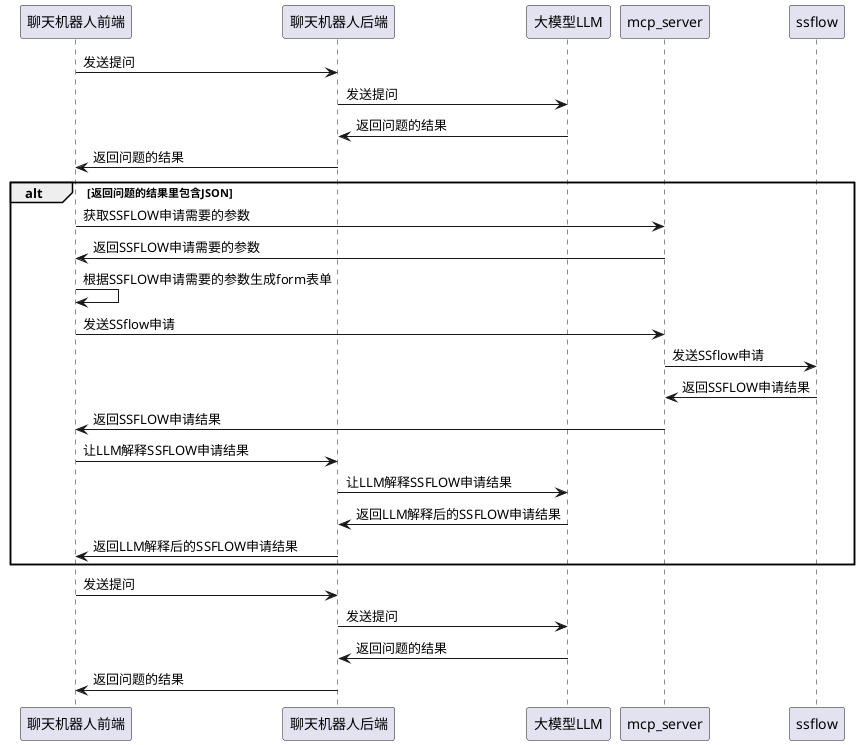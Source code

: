 @startuml
聊天机器人前端  -> 聊天机器人后端 : 发送提问
聊天机器人后端  -> 大模型LLM : 发送提问
大模型LLM      -> 聊天机器人后端 : 返回问题的结果
聊天机器人后端  -> 聊天机器人前端 : 返回问题的结果
alt 返回问题的结果里包含JSON
    聊天机器人前端    -> mcp_server:  获取SSFLOW申请需要的参数
    mcp_server      -> 聊天机器人前端: 返回SSFLOW申请需要的参数
    聊天机器人前端  -> 聊天机器人前端: 根据SSFLOW申请需要的参数生成form表单
    聊天机器人前端    -> mcp_server:  发送SSflow申请
    mcp_server      -> ssflow: 发送SSflow申请
    ssflow          -> mcp_server: 返回SSFLOW申请结果
    mcp_server      -> 聊天机器人前端 : 返回SSFLOW申请结果
    聊天机器人前端  -> 聊天机器人后端 : 让LLM解释SSFLOW申请结果
    聊天机器人后端  -> 大模型LLM : 让LLM解释SSFLOW申请结果
    大模型LLM      -> 聊天机器人后端 : 返回LLM解释后的SSFLOW申请结果
    聊天机器人后端  -> 聊天机器人前端 : 返回LLM解释后的SSFLOW申请结果
' else 返回问题的结果里不包含JSON
'    聊天机器人前端  -> 聊天机器人后端 : 发送提问
'    聊天机器人后端  -> 大模型LLM : 发送提问
'    大模型LLM      -> 聊天机器人后端 : 返回问题的结果
'    聊天机器人后端  -> 聊天机器人前端 : 返回问题的结果
end
聊天机器人前端  -> 聊天机器人后端 : 发送提问
聊天机器人后端  -> 大模型LLM : 发送提问
大模型LLM      -> 聊天机器人后端 : 返回问题的结果
聊天机器人后端  -> 聊天机器人前端 : 返回问题的结果
@enduml